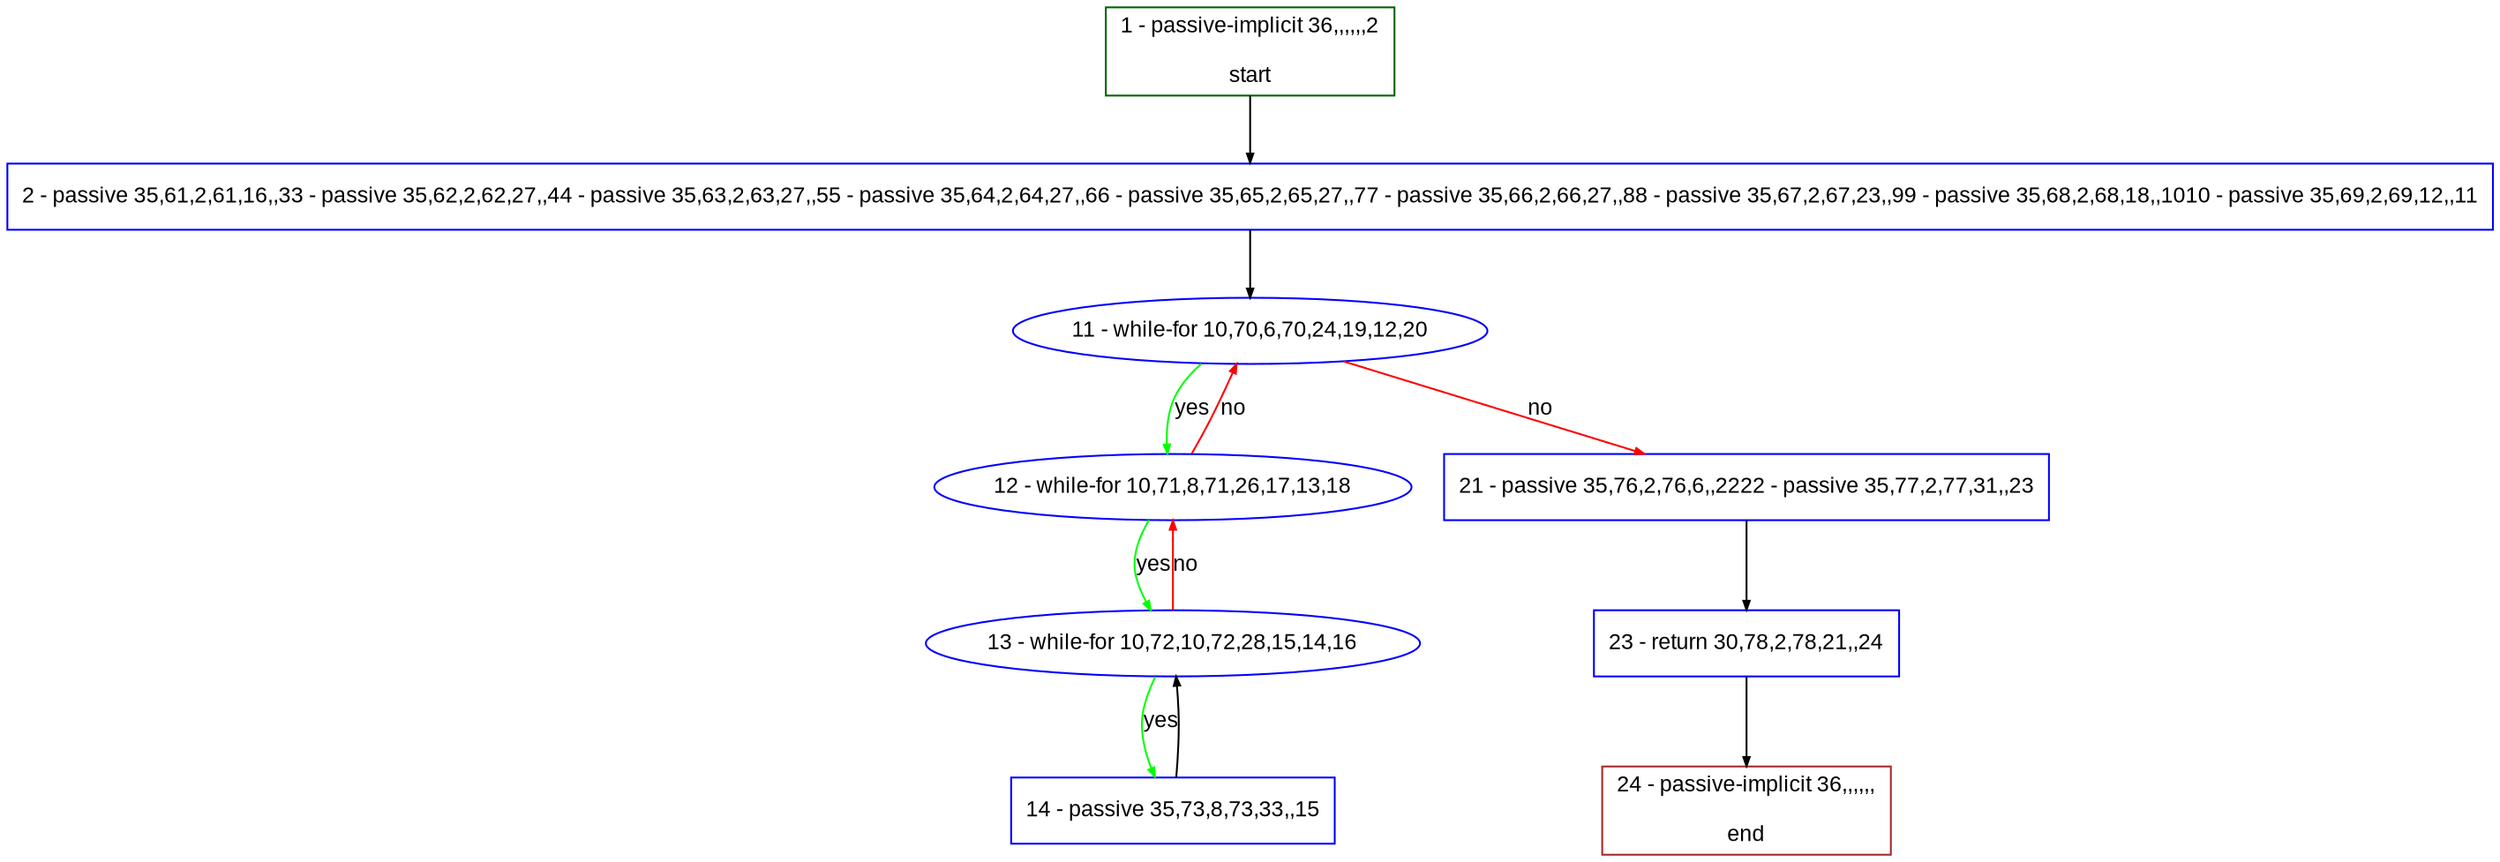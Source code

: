 digraph "" {
  graph [pack="true", label="", fontsize="12", packmode="clust", fontname="Arial", fillcolor="#FFFFCC", bgcolor="white", style="rounded,filled", compound="true"];
  node [node_initialized="no", label="", color="grey", fontsize="12", fillcolor="white", fontname="Arial", style="filled", shape="rectangle", compound="true", fixedsize="false"];
  edge [fontcolor="black", arrowhead="normal", arrowtail="none", arrowsize="0.5", ltail="", label="", color="black", fontsize="12", lhead="", fontname="Arial", dir="forward", compound="true"];
  __N1 [label="2 - passive 35,61,2,61,16,,33 - passive 35,62,2,62,27,,44 - passive 35,63,2,63,27,,55 - passive 35,64,2,64,27,,66 - passive 35,65,2,65,27,,77 - passive 35,66,2,66,27,,88 - passive 35,67,2,67,23,,99 - passive 35,68,2,68,18,,1010 - passive 35,69,2,69,12,,11", color="#0000ff", fillcolor="#ffffff", style="filled", shape="box"];
  __N2 [label="1 - passive-implicit 36,,,,,,2\n\nstart", color="#006400", fillcolor="#ffffff", style="filled", shape="box"];
  __N3 [label="11 - while-for 10,70,6,70,24,19,12,20", color="#0000ff", fillcolor="#ffffff", style="filled", shape="oval"];
  __N4 [label="12 - while-for 10,71,8,71,26,17,13,18", color="#0000ff", fillcolor="#ffffff", style="filled", shape="oval"];
  __N5 [label="21 - passive 35,76,2,76,6,,2222 - passive 35,77,2,77,31,,23", color="#0000ff", fillcolor="#ffffff", style="filled", shape="box"];
  __N6 [label="13 - while-for 10,72,10,72,28,15,14,16", color="#0000ff", fillcolor="#ffffff", style="filled", shape="oval"];
  __N7 [label="14 - passive 35,73,8,73,33,,15", color="#0000ff", fillcolor="#ffffff", style="filled", shape="box"];
  __N8 [label="23 - return 30,78,2,78,21,,24", color="#0000ff", fillcolor="#ffffff", style="filled", shape="box"];
  __N9 [label="24 - passive-implicit 36,,,,,,\n\nend", color="#a52a2a", fillcolor="#ffffff", style="filled", shape="box"];
  __N2 -> __N1 [arrowhead="normal", arrowtail="none", color="#000000", label="", dir="forward"];
  __N1 -> __N3 [arrowhead="normal", arrowtail="none", color="#000000", label="", dir="forward"];
  __N3 -> __N4 [arrowhead="normal", arrowtail="none", color="#00ff00", label="yes", dir="forward"];
  __N4 -> __N3 [arrowhead="normal", arrowtail="none", color="#ff0000", label="no", dir="forward"];
  __N3 -> __N5 [arrowhead="normal", arrowtail="none", color="#ff0000", label="no", dir="forward"];
  __N4 -> __N6 [arrowhead="normal", arrowtail="none", color="#00ff00", label="yes", dir="forward"];
  __N6 -> __N4 [arrowhead="normal", arrowtail="none", color="#ff0000", label="no", dir="forward"];
  __N6 -> __N7 [arrowhead="normal", arrowtail="none", color="#00ff00", label="yes", dir="forward"];
  __N7 -> __N6 [arrowhead="normal", arrowtail="none", color="#000000", label="", dir="forward"];
  __N5 -> __N8 [arrowhead="normal", arrowtail="none", color="#000000", label="", dir="forward"];
  __N8 -> __N9 [arrowhead="normal", arrowtail="none", color="#000000", label="", dir="forward"];
}
